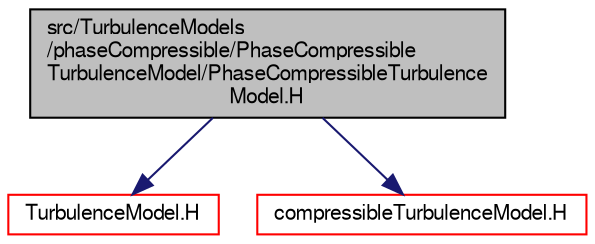 digraph "src/TurbulenceModels/phaseCompressible/PhaseCompressibleTurbulenceModel/PhaseCompressibleTurbulenceModel.H"
{
  bgcolor="transparent";
  edge [fontname="FreeSans",fontsize="10",labelfontname="FreeSans",labelfontsize="10"];
  node [fontname="FreeSans",fontsize="10",shape=record];
  Node1 [label="src/TurbulenceModels\l/phaseCompressible/PhaseCompressible\lTurbulenceModel/PhaseCompressibleTurbulence\lModel.H",height=0.2,width=0.4,color="black", fillcolor="grey75", style="filled" fontcolor="black"];
  Node1 -> Node2 [color="midnightblue",fontsize="10",style="solid",fontname="FreeSans"];
  Node2 [label="TurbulenceModel.H",height=0.2,width=0.4,color="red",URL="$a10232.html"];
  Node1 -> Node3 [color="midnightblue",fontsize="10",style="solid",fontname="FreeSans"];
  Node3 [label="compressibleTurbulenceModel.H",height=0.2,width=0.4,color="red",URL="$a10011.html"];
}
